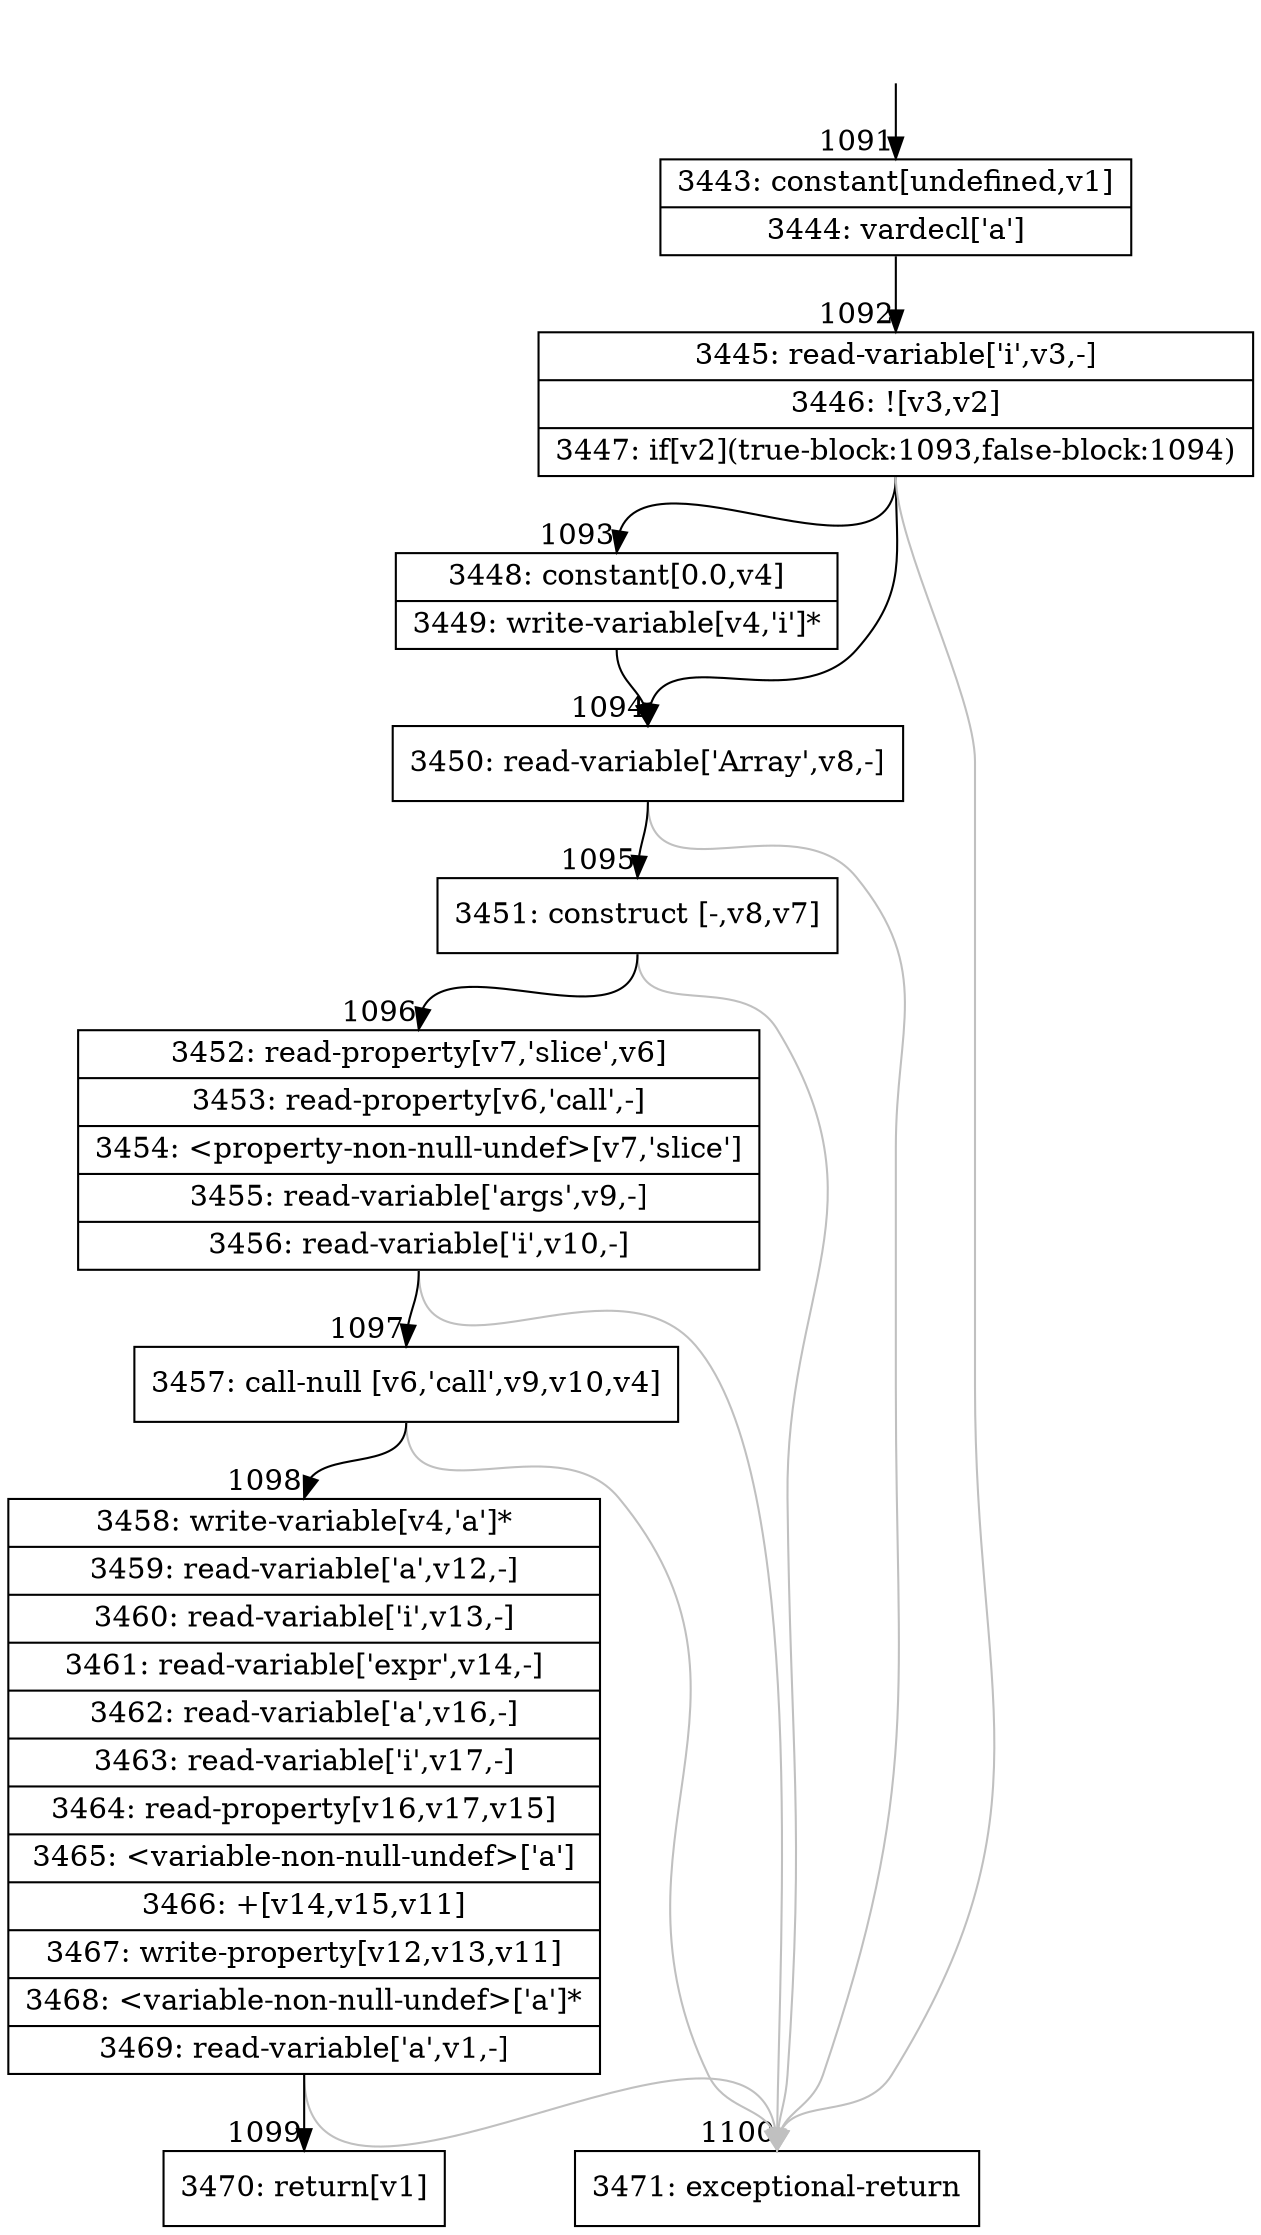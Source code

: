 digraph {
rankdir="TD"
BB_entry86[shape=none,label=""];
BB_entry86 -> BB1091 [tailport=s, headport=n, headlabel="    1091"]
BB1091 [shape=record label="{3443: constant[undefined,v1]|3444: vardecl['a']}" ] 
BB1091 -> BB1092 [tailport=s, headport=n, headlabel="      1092"]
BB1092 [shape=record label="{3445: read-variable['i',v3,-]|3446: ![v3,v2]|3447: if[v2](true-block:1093,false-block:1094)}" ] 
BB1092 -> BB1093 [tailport=s, headport=n, headlabel="      1093"]
BB1092 -> BB1094 [tailport=s, headport=n, headlabel="      1094"]
BB1092 -> BB1100 [tailport=s, headport=n, color=gray, headlabel="      1100"]
BB1093 [shape=record label="{3448: constant[0.0,v4]|3449: write-variable[v4,'i']*}" ] 
BB1093 -> BB1094 [tailport=s, headport=n]
BB1094 [shape=record label="{3450: read-variable['Array',v8,-]}" ] 
BB1094 -> BB1095 [tailport=s, headport=n, headlabel="      1095"]
BB1094 -> BB1100 [tailport=s, headport=n, color=gray]
BB1095 [shape=record label="{3451: construct [-,v8,v7]}" ] 
BB1095 -> BB1096 [tailport=s, headport=n, headlabel="      1096"]
BB1095 -> BB1100 [tailport=s, headport=n, color=gray]
BB1096 [shape=record label="{3452: read-property[v7,'slice',v6]|3453: read-property[v6,'call',-]|3454: \<property-non-null-undef\>[v7,'slice']|3455: read-variable['args',v9,-]|3456: read-variable['i',v10,-]}" ] 
BB1096 -> BB1097 [tailport=s, headport=n, headlabel="      1097"]
BB1096 -> BB1100 [tailport=s, headport=n, color=gray]
BB1097 [shape=record label="{3457: call-null [v6,'call',v9,v10,v4]}" ] 
BB1097 -> BB1098 [tailport=s, headport=n, headlabel="      1098"]
BB1097 -> BB1100 [tailport=s, headport=n, color=gray]
BB1098 [shape=record label="{3458: write-variable[v4,'a']*|3459: read-variable['a',v12,-]|3460: read-variable['i',v13,-]|3461: read-variable['expr',v14,-]|3462: read-variable['a',v16,-]|3463: read-variable['i',v17,-]|3464: read-property[v16,v17,v15]|3465: \<variable-non-null-undef\>['a']|3466: +[v14,v15,v11]|3467: write-property[v12,v13,v11]|3468: \<variable-non-null-undef\>['a']*|3469: read-variable['a',v1,-]}" ] 
BB1098 -> BB1099 [tailport=s, headport=n, headlabel="      1099"]
BB1098 -> BB1100 [tailport=s, headport=n, color=gray]
BB1099 [shape=record label="{3470: return[v1]}" ] 
BB1100 [shape=record label="{3471: exceptional-return}" ] 
//#$~ 914
}
